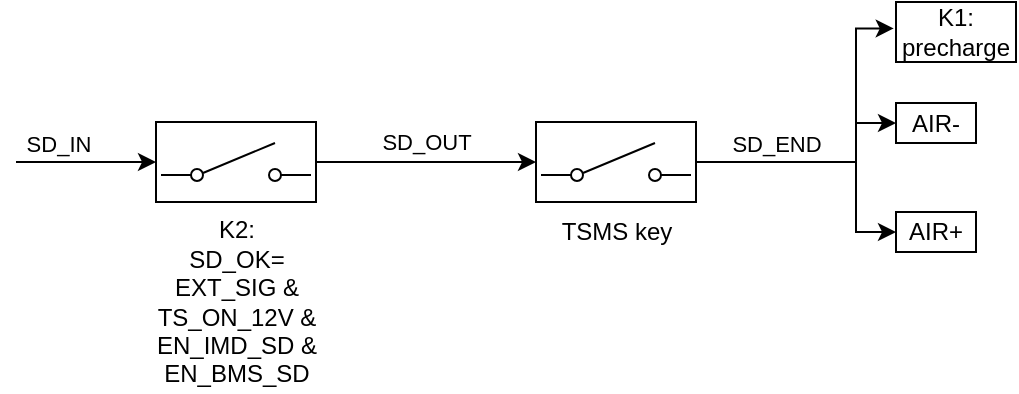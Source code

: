 <mxfile version="14.9.6" type="device"><diagram id="ca0ebw-hKmAK8wiwdOkV" name="Page-1"><mxGraphModel dx="813" dy="471" grid="1" gridSize="10" guides="1" tooltips="1" connect="1" arrows="1" fold="1" page="1" pageScale="1" pageWidth="850" pageHeight="1100" math="0" shadow="0"><root><mxCell id="0"/><mxCell id="1" parent="0"/><mxCell id="QZJMysT7MMySD2q8V9ci-3" value="&lt;div&gt;K2:&lt;/div&gt;&lt;div&gt;SD_OK=&lt;br&gt;&lt;/div&gt;&lt;div&gt;EXT&lt;span&gt;_SIG &amp;amp;&lt;/span&gt;&lt;/div&gt;&lt;div&gt;TS_ON_12V &amp;amp;&lt;br&gt;&lt;/div&gt;&lt;div&gt;EN_IMD_SD &amp;amp;&lt;br&gt;&lt;/div&gt;&lt;div&gt;EN_BMS_SD&lt;/div&gt;" style="text;html=1;resizable=0;autosize=1;align=center;verticalAlign=middle;points=[];fillColor=none;strokeColor=none;rounded=0;" parent="1" vertex="1"><mxGeometry x="300" y="235" width="100" height="90" as="geometry"/></mxCell><mxCell id="QZJMysT7MMySD2q8V9ci-9" style="edgeStyle=orthogonalEdgeStyle;rounded=0;orthogonalLoop=1;jettySize=auto;html=1;endArrow=none;endFill=0;startArrow=classic;startFill=1;" parent="1" source="QZJMysT7MMySD2q8V9ci-5" edge="1"><mxGeometry relative="1" as="geometry"><mxPoint x="240" y="210" as="targetPoint"/></mxGeometry></mxCell><mxCell id="QZJMysT7MMySD2q8V9ci-10" value="&lt;div&gt;SD_IN&lt;/div&gt;" style="edgeLabel;html=1;align=center;verticalAlign=middle;resizable=0;points=[];" parent="QZJMysT7MMySD2q8V9ci-9" vertex="1" connectable="0"><mxGeometry x="0.42" relative="1" as="geometry"><mxPoint y="-9.5" as="offset"/></mxGeometry></mxCell><mxCell id="QZJMysT7MMySD2q8V9ci-13" value="SD_OUT" style="edgeStyle=orthogonalEdgeStyle;rounded=0;orthogonalLoop=1;jettySize=auto;html=1;startArrow=none;startFill=0;endArrow=classic;endFill=1;" parent="1" source="QZJMysT7MMySD2q8V9ci-5" target="QZJMysT7MMySD2q8V9ci-14" edge="1"><mxGeometry y="10" relative="1" as="geometry"><mxPoint x="470" y="210" as="targetPoint"/><mxPoint as="offset"/></mxGeometry></mxCell><mxCell id="QZJMysT7MMySD2q8V9ci-5" value="" style="rounded=0;whiteSpace=wrap;html=1;" parent="1" vertex="1"><mxGeometry x="310" y="190" width="80" height="40" as="geometry"/></mxCell><mxCell id="QZJMysT7MMySD2q8V9ci-6" value="" style="pointerEvents=1;verticalLabelPosition=bottom;shadow=0;dashed=0;align=center;html=1;verticalAlign=top;shape=mxgraph.electrical.electro-mechanical.simple_switch;" parent="1" vertex="1"><mxGeometry x="312.5" y="200.5" width="75" height="19" as="geometry"/></mxCell><mxCell id="QZJMysT7MMySD2q8V9ci-17" style="edgeStyle=orthogonalEdgeStyle;rounded=0;orthogonalLoop=1;jettySize=auto;html=1;startArrow=none;startFill=0;endArrow=classic;endFill=1;entryX=0;entryY=0.5;entryDx=0;entryDy=0;" parent="1" source="QZJMysT7MMySD2q8V9ci-14" target="QZJMysT7MMySD2q8V9ci-19" edge="1"><mxGeometry relative="1" as="geometry"><mxPoint x="660.0" y="210" as="targetPoint"/><Array as="points"><mxPoint x="660" y="210"/><mxPoint x="660" y="191"/></Array></mxGeometry></mxCell><mxCell id="QZJMysT7MMySD2q8V9ci-18" value="SD_END" style="edgeLabel;html=1;align=center;verticalAlign=middle;resizable=0;points=[];" parent="QZJMysT7MMySD2q8V9ci-17" vertex="1" connectable="0"><mxGeometry x="-0.063" y="-1" relative="1" as="geometry"><mxPoint x="-16.05" y="-10.5" as="offset"/></mxGeometry></mxCell><mxCell id="QZJMysT7MMySD2q8V9ci-23" style="edgeStyle=orthogonalEdgeStyle;rounded=0;orthogonalLoop=1;jettySize=auto;html=1;startArrow=none;startFill=0;endArrow=classic;endFill=1;entryX=-0.019;entryY=0.441;entryDx=0;entryDy=0;entryPerimeter=0;" parent="1" source="QZJMysT7MMySD2q8V9ci-14" target="QZJMysT7MMySD2q8V9ci-24" edge="1"><mxGeometry relative="1" as="geometry"><mxPoint x="660.0" y="140" as="targetPoint"/><Array as="points"><mxPoint x="660" y="210"/><mxPoint x="660" y="143"/></Array></mxGeometry></mxCell><mxCell id="QZJMysT7MMySD2q8V9ci-14" value="" style="rounded=0;whiteSpace=wrap;html=1;" parent="1" vertex="1"><mxGeometry x="500" y="190" width="80" height="40" as="geometry"/></mxCell><mxCell id="QZJMysT7MMySD2q8V9ci-15" value="&lt;div&gt;TSMS key&lt;/div&gt;" style="text;html=1;align=center;verticalAlign=middle;resizable=0;points=[];autosize=1;" parent="1" vertex="1"><mxGeometry x="505" y="235" width="70" height="20" as="geometry"/></mxCell><mxCell id="QZJMysT7MMySD2q8V9ci-20" style="edgeStyle=orthogonalEdgeStyle;rounded=0;orthogonalLoop=1;jettySize=auto;html=1;startArrow=none;startFill=0;endArrow=classic;endFill=1;entryX=0;entryY=0.5;entryDx=0;entryDy=0;" parent="1" target="QZJMysT7MMySD2q8V9ci-21" edge="1"><mxGeometry relative="1" as="geometry"><mxPoint x="660.0" y="240" as="targetPoint"/><mxPoint x="580" y="210" as="sourcePoint"/><Array as="points"><mxPoint x="660" y="210"/><mxPoint x="660" y="245"/></Array></mxGeometry></mxCell><mxCell id="QZJMysT7MMySD2q8V9ci-16" value="" style="pointerEvents=1;verticalLabelPosition=bottom;shadow=0;dashed=0;align=center;html=1;verticalAlign=top;shape=mxgraph.electrical.electro-mechanical.simple_switch;" parent="1" vertex="1"><mxGeometry x="502.5" y="200.5" width="75" height="19" as="geometry"/></mxCell><mxCell id="QZJMysT7MMySD2q8V9ci-19" value="&lt;div&gt;AIR-&lt;/div&gt;" style="rounded=0;whiteSpace=wrap;html=1;" parent="1" vertex="1"><mxGeometry x="680" y="180.5" width="40" height="20" as="geometry"/></mxCell><mxCell id="QZJMysT7MMySD2q8V9ci-21" value="&lt;div&gt;AIR+&lt;/div&gt;" style="rounded=0;whiteSpace=wrap;html=1;" parent="1" vertex="1"><mxGeometry x="680" y="235" width="40" height="20" as="geometry"/></mxCell><mxCell id="QZJMysT7MMySD2q8V9ci-24" value="&lt;div&gt;K1: precharge&lt;br&gt;&lt;/div&gt;" style="rounded=0;whiteSpace=wrap;html=1;" parent="1" vertex="1"><mxGeometry x="680" y="130" width="60" height="30" as="geometry"/></mxCell></root></mxGraphModel></diagram></mxfile>